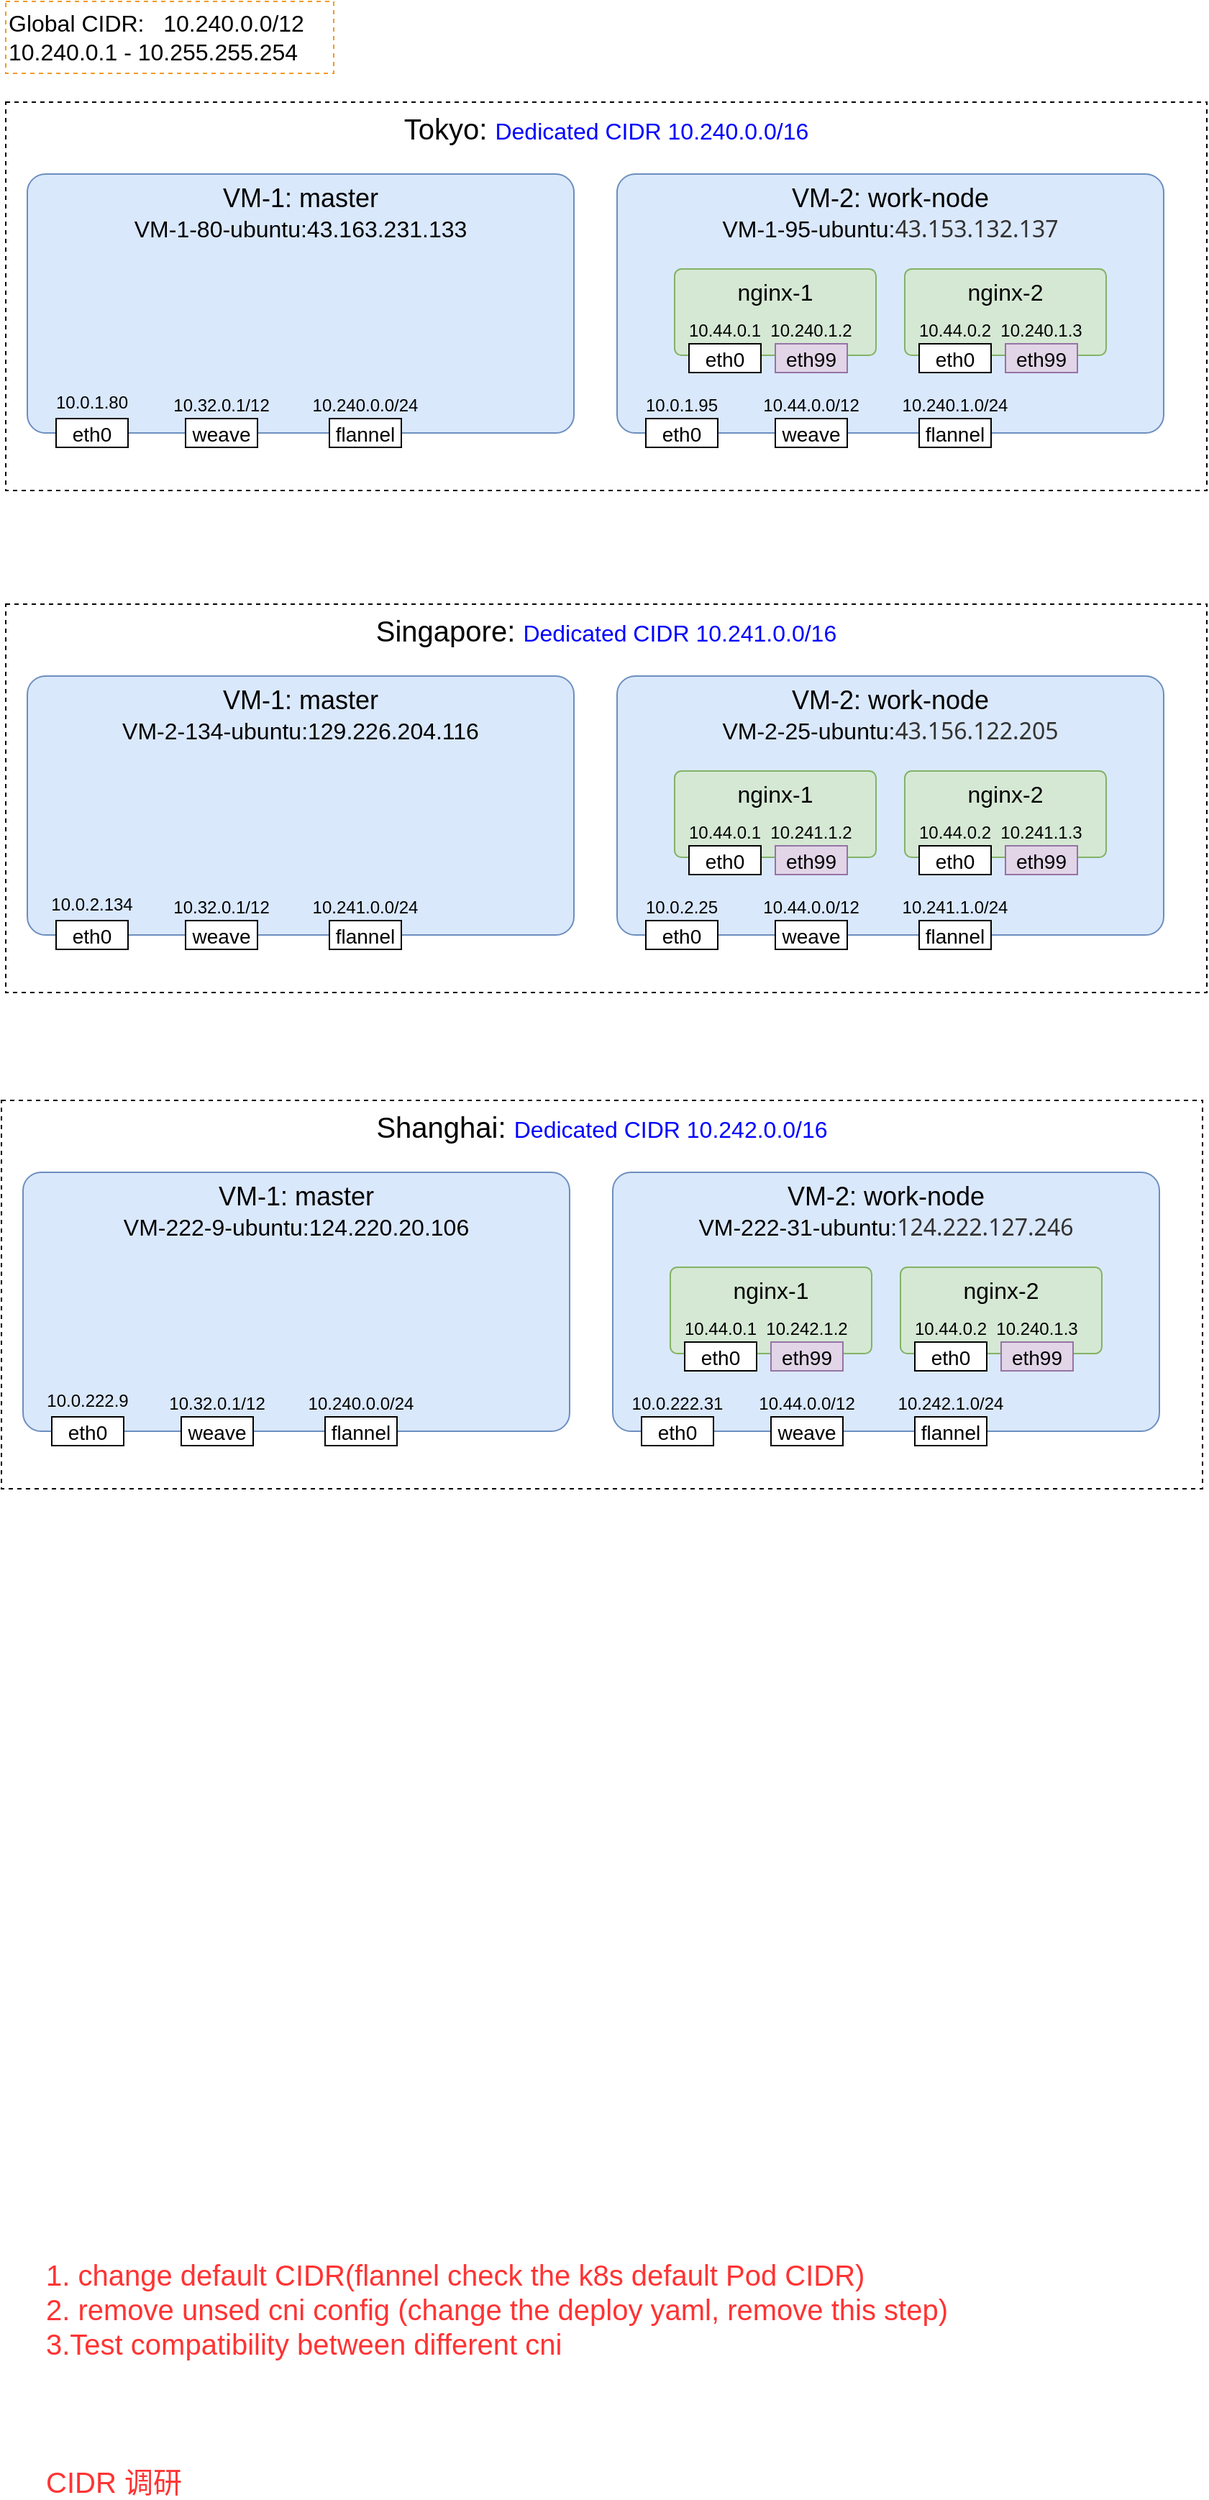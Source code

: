 <mxfile version="20.8.16" type="device" pages="2"><diagram id="55AkrQaYn0r8In7WIEGF" name="Page-1"><mxGraphModel dx="1194" dy="824" grid="0" gridSize="10" guides="1" tooltips="1" connect="1" arrows="1" fold="1" page="1" pageScale="1" pageWidth="850" pageHeight="1100" math="0" shadow="0"><root><mxCell id="0"/><mxCell id="1" parent="0"/><mxCell id="rGduDMtjuzp1P1tXOJTr-18" value="&lt;font style=&quot;font-size: 20px;&quot;&gt;Tokyo:&amp;nbsp;&lt;/font&gt;&lt;font color=&quot;#0000ff&quot; style=&quot;font-size: 16px;&quot;&gt;Dedicated CIDR 10.240.0.0/16&lt;/font&gt;" style="rounded=0;whiteSpace=wrap;html=1;fontSize=12;fillColor=none;verticalAlign=top;dashed=1;" parent="1" vertex="1"><mxGeometry x="55" y="240" width="835" height="270" as="geometry"/></mxCell><mxCell id="rGduDMtjuzp1P1tXOJTr-2" value="&lt;font style=&quot;&quot;&gt;&lt;span style=&quot;font-size: 18px;&quot;&gt;VM-1: master&lt;/span&gt;&lt;br&gt;&lt;font style=&quot;font-size: 16px;&quot;&gt;VM-1-80-ubuntu:43.163.231.133&lt;/font&gt;&lt;br&gt;&lt;/font&gt;" style="rounded=1;whiteSpace=wrap;html=1;arcSize=7;verticalAlign=top;fillColor=#dae8fc;strokeColor=#6c8ebf;" parent="1" vertex="1"><mxGeometry x="70" y="290" width="380" height="180" as="geometry"/></mxCell><mxCell id="rGduDMtjuzp1P1tXOJTr-3" value="&lt;font style=&quot;font-size: 14px;&quot;&gt;eth0&lt;/font&gt;" style="rounded=0;whiteSpace=wrap;html=1;fontSize=18;" parent="1" vertex="1"><mxGeometry x="90" y="460" width="50" height="20" as="geometry"/></mxCell><mxCell id="rGduDMtjuzp1P1tXOJTr-4" value="&lt;font style=&quot;font-size: 14px;&quot;&gt;weave&lt;/font&gt;" style="rounded=0;whiteSpace=wrap;html=1;fontSize=18;" parent="1" vertex="1"><mxGeometry x="180" y="460" width="50" height="20" as="geometry"/></mxCell><mxCell id="rGduDMtjuzp1P1tXOJTr-5" value="&lt;font style=&quot;font-size: 14px;&quot;&gt;flannel&lt;br&gt;&lt;/font&gt;" style="rounded=0;whiteSpace=wrap;html=1;fontSize=18;" parent="1" vertex="1"><mxGeometry x="280" y="460" width="50" height="20" as="geometry"/></mxCell><mxCell id="rGduDMtjuzp1P1tXOJTr-8" value="&lt;font style=&quot;font-size: 12px;&quot;&gt;10.240.0.0/24&lt;/font&gt;" style="text;html=1;strokeColor=none;fillColor=none;align=center;verticalAlign=middle;whiteSpace=wrap;rounded=0;fontSize=16;" parent="1" vertex="1"><mxGeometry x="280" y="438" width="50" height="22" as="geometry"/></mxCell><mxCell id="rGduDMtjuzp1P1tXOJTr-9" value="&lt;font style=&quot;font-size: 12px;&quot;&gt;10.32.0.1/12&lt;/font&gt;" style="text;html=1;strokeColor=none;fillColor=none;align=center;verticalAlign=middle;whiteSpace=wrap;rounded=0;fontSize=16;" parent="1" vertex="1"><mxGeometry x="180" y="438" width="50" height="22" as="geometry"/></mxCell><mxCell id="rGduDMtjuzp1P1tXOJTr-10" value="&lt;font style=&quot;font-size: 12px;&quot;&gt;10.0.1.80&lt;/font&gt;&lt;div style=&quot;font-size: medium; text-align: start;&quot; data-hash=&quot;3415e2628b62e3a758e6a2ed09d1d7d2&quot; data-version=&quot;3.0.0&quot;&gt;&lt;/div&gt;&lt;div style=&quot;font-size: medium; text-align: start;&quot;&gt;&lt;div class=&quot;document&quot;&gt;&lt;div class=&quot;section&quot;&gt;&lt;p style=&quot;margin: 3pt 0pt 3pt 16.8pt; font-family: 等线; font-size: 12pt; line-height: 20.8px; text-indent: -16.8pt;&quot; class=&quot;paragraph text-align-type-left pap-line-1.3 pap-line-rule-auto&quot;&gt;&lt;span lang=&quot;EN-US&quot;&gt;&lt;/span&gt;&lt;/p&gt;&lt;/div&gt;&lt;/div&gt;&lt;/div&gt;" style="text;html=1;strokeColor=none;fillColor=none;align=center;verticalAlign=middle;whiteSpace=wrap;rounded=0;fontSize=16;" parent="1" vertex="1"><mxGeometry x="90" y="438" width="50" height="22" as="geometry"/></mxCell><mxCell id="rGduDMtjuzp1P1tXOJTr-11" value="&lt;font style=&quot;font-size: 16px;&quot;&gt;&lt;span style=&quot;font-size: 18px;&quot;&gt;VM-2: work-node&lt;/span&gt;&lt;br&gt;&lt;font style=&quot;font-size: 16px;&quot;&gt;VM-1-95-ubunt&lt;/font&gt;&lt;font style=&quot;font-size: 16px;&quot;&gt;u:&lt;/font&gt;&lt;/font&gt;&lt;span style=&quot;color: rgb(51, 51, 51); font-family: system-ui, -apple-system, BlinkMacSystemFont, &amp;quot;Segoe UI&amp;quot;, Roboto, &amp;quot;Helvetica Neue&amp;quot;, Helvetica, sans-serif, &amp;quot;Apple Color Emoji&amp;quot;, &amp;quot;Segoe UI Emoji&amp;quot;, &amp;quot;Segoe UI Symbol&amp;quot;, &amp;quot;Noto Color emoji&amp;quot;, &amp;quot;Helvetica Neue&amp;quot;, Helvetica, &amp;quot;PingFang SC&amp;quot;, &amp;quot;Microsoft YaHei&amp;quot;, &amp;quot;Source Han Sans SC&amp;quot;, &amp;quot;Noto Sans CJK SC&amp;quot;, &amp;quot;WenQuanYi Micro Hei&amp;quot;, sans-serif; letter-spacing: 0pt; text-align: start; background-color: initial; font-size: 16px;&quot;&gt;&lt;font style=&quot;font-size: 16px;&quot;&gt;43.153.132.137&lt;/font&gt;&lt;/span&gt;" style="rounded=1;whiteSpace=wrap;html=1;arcSize=7;verticalAlign=top;fillColor=#dae8fc;strokeColor=#6c8ebf;" parent="1" vertex="1"><mxGeometry x="480" y="290" width="380" height="180" as="geometry"/></mxCell><mxCell id="rGduDMtjuzp1P1tXOJTr-12" value="&lt;font style=&quot;font-size: 14px;&quot;&gt;eth0&lt;/font&gt;" style="rounded=0;whiteSpace=wrap;html=1;fontSize=18;" parent="1" vertex="1"><mxGeometry x="500" y="460" width="50" height="20" as="geometry"/></mxCell><mxCell id="rGduDMtjuzp1P1tXOJTr-13" value="&lt;font style=&quot;font-size: 14px;&quot;&gt;weave&lt;/font&gt;" style="rounded=0;whiteSpace=wrap;html=1;fontSize=18;" parent="1" vertex="1"><mxGeometry x="590" y="460" width="50" height="20" as="geometry"/></mxCell><mxCell id="rGduDMtjuzp1P1tXOJTr-14" value="&lt;font style=&quot;font-size: 14px;&quot;&gt;flannel&lt;br&gt;&lt;/font&gt;" style="rounded=0;whiteSpace=wrap;html=1;fontSize=18;" parent="1" vertex="1"><mxGeometry x="690" y="460" width="50" height="20" as="geometry"/></mxCell><mxCell id="rGduDMtjuzp1P1tXOJTr-15" value="&lt;font style=&quot;font-size: 12px;&quot;&gt;10.240.1.0/24&lt;/font&gt;" style="text;html=1;strokeColor=none;fillColor=none;align=center;verticalAlign=middle;whiteSpace=wrap;rounded=0;fontSize=16;" parent="1" vertex="1"><mxGeometry x="690" y="438" width="50" height="22" as="geometry"/></mxCell><mxCell id="rGduDMtjuzp1P1tXOJTr-16" value="&lt;font style=&quot;font-size: 12px;&quot;&gt;10.44.0.0/12&lt;/font&gt;" style="text;html=1;strokeColor=none;fillColor=none;align=center;verticalAlign=middle;whiteSpace=wrap;rounded=0;fontSize=16;" parent="1" vertex="1"><mxGeometry x="590" y="438" width="50" height="22" as="geometry"/></mxCell><mxCell id="rGduDMtjuzp1P1tXOJTr-17" value="&lt;font style=&quot;font-size: 12px;&quot;&gt;10.0.1.95&lt;/font&gt;" style="text;html=1;strokeColor=none;fillColor=none;align=center;verticalAlign=middle;whiteSpace=wrap;rounded=0;fontSize=16;" parent="1" vertex="1"><mxGeometry x="500" y="438" width="50" height="22" as="geometry"/></mxCell><mxCell id="rGduDMtjuzp1P1tXOJTr-35" value="Global CIDR:&amp;nbsp; &amp;nbsp;10.240.0.0/12&amp;nbsp;&lt;br&gt;10.240.0.1 - 10.255.255.254" style="text;html=1;align=left;verticalAlign=middle;resizable=0;points=[];autosize=1;strokeColor=#f09b24;fillColor=none;fontSize=16;dashed=1;" parent="1" vertex="1"><mxGeometry x="55" y="170" width="228" height="50" as="geometry"/></mxCell><mxCell id="rGduDMtjuzp1P1tXOJTr-36" value="1. change default CIDR(flannel check the k8s default Pod CIDR)&lt;br&gt;2. remove unsed cni config (change the deploy yaml, remove this step)&lt;br&gt;3.Test compatibility between different cni&lt;br&gt;&lt;br&gt;&lt;br&gt;&lt;br&gt;CIDR 调研" style="text;html=1;strokeColor=none;fillColor=none;align=left;verticalAlign=middle;whiteSpace=wrap;rounded=0;fontSize=20;fontColor=#FF3333;" parent="1" vertex="1"><mxGeometry x="81" y="1789" width="655" height="66" as="geometry"/></mxCell><mxCell id="rGduDMtjuzp1P1tXOJTr-37" value="&lt;font color=&quot;#000000&quot; style=&quot;font-size: 16px;&quot;&gt;nginx-1&lt;/font&gt;" style="rounded=1;whiteSpace=wrap;html=1;fontSize=16;fillColor=#d5e8d4;arcSize=8;strokeColor=#82b366;verticalAlign=top;" parent="1" vertex="1"><mxGeometry x="520" y="356" width="140" height="60" as="geometry"/></mxCell><mxCell id="rGduDMtjuzp1P1tXOJTr-38" value="&lt;font style=&quot;font-size: 14px;&quot;&gt;eth0&lt;/font&gt;" style="rounded=0;whiteSpace=wrap;html=1;fontSize=18;" parent="1" vertex="1"><mxGeometry x="530" y="408" width="50" height="20" as="geometry"/></mxCell><mxCell id="rGduDMtjuzp1P1tXOJTr-39" value="&lt;font style=&quot;font-size: 12px;&quot;&gt;10.44.0.1&lt;/font&gt;" style="text;html=1;strokeColor=none;fillColor=none;align=center;verticalAlign=middle;whiteSpace=wrap;rounded=0;fontSize=16;" parent="1" vertex="1"><mxGeometry x="530" y="386" width="50" height="22" as="geometry"/></mxCell><mxCell id="rGduDMtjuzp1P1tXOJTr-40" value="&lt;font style=&quot;font-size: 14px;&quot;&gt;eth99&lt;/font&gt;" style="rounded=0;whiteSpace=wrap;html=1;fontSize=18;fillColor=#e1d5e7;strokeColor=#9673a6;" parent="1" vertex="1"><mxGeometry x="590" y="408" width="50" height="20" as="geometry"/></mxCell><mxCell id="rGduDMtjuzp1P1tXOJTr-41" value="&lt;font style=&quot;font-size: 12px;&quot;&gt;10.240.1.2&lt;/font&gt;" style="text;html=1;strokeColor=none;fillColor=none;align=center;verticalAlign=middle;whiteSpace=wrap;rounded=0;fontSize=16;" parent="1" vertex="1"><mxGeometry x="590" y="386" width="50" height="22" as="geometry"/></mxCell><mxCell id="rGduDMtjuzp1P1tXOJTr-42" value="&lt;font color=&quot;#000000&quot; style=&quot;font-size: 16px;&quot;&gt;nginx-2&lt;/font&gt;" style="rounded=1;whiteSpace=wrap;html=1;fontSize=16;fillColor=#d5e8d4;arcSize=8;strokeColor=#82b366;verticalAlign=top;" parent="1" vertex="1"><mxGeometry x="680" y="356" width="140" height="60" as="geometry"/></mxCell><mxCell id="rGduDMtjuzp1P1tXOJTr-43" value="&lt;font style=&quot;font-size: 14px;&quot;&gt;eth0&lt;/font&gt;" style="rounded=0;whiteSpace=wrap;html=1;fontSize=18;" parent="1" vertex="1"><mxGeometry x="690" y="408" width="50" height="20" as="geometry"/></mxCell><mxCell id="rGduDMtjuzp1P1tXOJTr-44" value="&lt;font style=&quot;font-size: 12px;&quot;&gt;10.44.0.2&lt;/font&gt;" style="text;html=1;strokeColor=none;fillColor=none;align=center;verticalAlign=middle;whiteSpace=wrap;rounded=0;fontSize=16;" parent="1" vertex="1"><mxGeometry x="690" y="386" width="50" height="22" as="geometry"/></mxCell><mxCell id="rGduDMtjuzp1P1tXOJTr-45" value="&lt;font style=&quot;font-size: 14px;&quot;&gt;eth99&lt;/font&gt;" style="rounded=0;whiteSpace=wrap;html=1;fontSize=18;fillColor=#e1d5e7;strokeColor=#9673a6;" parent="1" vertex="1"><mxGeometry x="750" y="408" width="50" height="20" as="geometry"/></mxCell><mxCell id="rGduDMtjuzp1P1tXOJTr-46" value="&lt;font style=&quot;font-size: 12px;&quot;&gt;10.240.1.3&lt;/font&gt;" style="text;html=1;strokeColor=none;fillColor=none;align=center;verticalAlign=middle;whiteSpace=wrap;rounded=0;fontSize=16;" parent="1" vertex="1"><mxGeometry x="750" y="386" width="50" height="22" as="geometry"/></mxCell><mxCell id="uxmw6FX9B2AQKg8pwvfj-26" value="&lt;font style=&quot;font-size: 20px;&quot;&gt;Singapore:&amp;nbsp;&lt;/font&gt;&lt;font color=&quot;#0000ff&quot; style=&quot;font-size: 16px;&quot;&gt;Dedicated CIDR 10.241.0.0/16&lt;/font&gt;" style="rounded=0;whiteSpace=wrap;html=1;fontSize=12;fillColor=none;verticalAlign=top;dashed=1;" vertex="1" parent="1"><mxGeometry x="55" y="589" width="835" height="270" as="geometry"/></mxCell><mxCell id="uxmw6FX9B2AQKg8pwvfj-27" value="&lt;font style=&quot;&quot;&gt;&lt;span style=&quot;font-size: 18px;&quot;&gt;VM-1: master&lt;/span&gt;&lt;br&gt;&lt;font style=&quot;font-size: 16px;&quot;&gt;VM-2-134-ubuntu:129.226.204.116&lt;/font&gt;&lt;br&gt;&lt;/font&gt;" style="rounded=1;whiteSpace=wrap;html=1;arcSize=7;verticalAlign=top;fillColor=#dae8fc;strokeColor=#6c8ebf;" vertex="1" parent="1"><mxGeometry x="70" y="639" width="380" height="180" as="geometry"/></mxCell><mxCell id="uxmw6FX9B2AQKg8pwvfj-28" value="&lt;font style=&quot;font-size: 14px;&quot;&gt;eth0&lt;/font&gt;" style="rounded=0;whiteSpace=wrap;html=1;fontSize=18;" vertex="1" parent="1"><mxGeometry x="90" y="809" width="50" height="20" as="geometry"/></mxCell><mxCell id="uxmw6FX9B2AQKg8pwvfj-29" value="&lt;font style=&quot;font-size: 14px;&quot;&gt;weave&lt;/font&gt;" style="rounded=0;whiteSpace=wrap;html=1;fontSize=18;" vertex="1" parent="1"><mxGeometry x="180" y="809" width="50" height="20" as="geometry"/></mxCell><mxCell id="uxmw6FX9B2AQKg8pwvfj-30" value="&lt;font style=&quot;font-size: 14px;&quot;&gt;flannel&lt;br&gt;&lt;/font&gt;" style="rounded=0;whiteSpace=wrap;html=1;fontSize=18;" vertex="1" parent="1"><mxGeometry x="280" y="809" width="50" height="20" as="geometry"/></mxCell><mxCell id="uxmw6FX9B2AQKg8pwvfj-31" value="&lt;font style=&quot;font-size: 12px;&quot;&gt;10.241.0.0/24&lt;/font&gt;" style="text;html=1;strokeColor=none;fillColor=none;align=center;verticalAlign=middle;whiteSpace=wrap;rounded=0;fontSize=16;" vertex="1" parent="1"><mxGeometry x="280" y="787" width="50" height="22" as="geometry"/></mxCell><mxCell id="uxmw6FX9B2AQKg8pwvfj-32" value="&lt;font style=&quot;font-size: 12px;&quot;&gt;10.32.0.1/12&lt;/font&gt;" style="text;html=1;strokeColor=none;fillColor=none;align=center;verticalAlign=middle;whiteSpace=wrap;rounded=0;fontSize=16;" vertex="1" parent="1"><mxGeometry x="180" y="787" width="50" height="22" as="geometry"/></mxCell><mxCell id="uxmw6FX9B2AQKg8pwvfj-33" value="&lt;font style=&quot;font-size: 12px;&quot;&gt;10.0.2.134&lt;/font&gt;&lt;div style=&quot;font-size: medium; text-align: start;&quot; data-hash=&quot;3415e2628b62e3a758e6a2ed09d1d7d2&quot; data-version=&quot;3.0.0&quot;&gt;&lt;/div&gt;&lt;div style=&quot;font-size: medium; text-align: start;&quot;&gt;&lt;div class=&quot;document&quot;&gt;&lt;div class=&quot;section&quot;&gt;&lt;p style=&quot;margin: 3pt 0pt 3pt 16.8pt; font-family: 等线; font-size: 12pt; line-height: 20.8px; text-indent: -16.8pt;&quot; class=&quot;paragraph text-align-type-left pap-line-1.3 pap-line-rule-auto&quot;&gt;&lt;span lang=&quot;EN-US&quot;&gt;&lt;/span&gt;&lt;/p&gt;&lt;/div&gt;&lt;/div&gt;&lt;/div&gt;" style="text;html=1;strokeColor=none;fillColor=none;align=center;verticalAlign=middle;whiteSpace=wrap;rounded=0;fontSize=16;" vertex="1" parent="1"><mxGeometry x="90" y="787" width="50" height="22" as="geometry"/></mxCell><mxCell id="uxmw6FX9B2AQKg8pwvfj-34" value="&lt;font style=&quot;font-size: 16px;&quot;&gt;&lt;span style=&quot;font-size: 18px;&quot;&gt;VM-2: work-node&lt;/span&gt;&lt;br&gt;&lt;div style=&quot;text-align: start;&quot;&gt;&lt;font style=&quot;background-color: initial;&quot;&gt;VM-2-25-ubunt&lt;/font&gt;&lt;font style=&quot;background-color: initial;&quot;&gt;u:&lt;font face=&quot;system-ui, -apple-system, system-ui, Segoe UI, Roboto, Helvetica Neue, Helvetica, sans-serif, Apple Color Emoji, Segoe UI Emoji, Segoe UI Symbol, Noto Color emoji, Helvetica Neue, Helvetica, PingFang SC, Microsoft YaHei, Source Han Sans SC, Noto Sans CJK SC, WenQuanYi Micro Hei, sans-serif&quot; color=&quot;#333333&quot;&gt;43.156.122.205&lt;/font&gt;&lt;/font&gt;&lt;/div&gt;&lt;/font&gt;" style="rounded=1;whiteSpace=wrap;html=1;arcSize=7;verticalAlign=top;fillColor=#dae8fc;strokeColor=#6c8ebf;" vertex="1" parent="1"><mxGeometry x="480" y="639" width="380" height="180" as="geometry"/></mxCell><mxCell id="uxmw6FX9B2AQKg8pwvfj-35" value="&lt;font style=&quot;font-size: 14px;&quot;&gt;eth0&lt;/font&gt;" style="rounded=0;whiteSpace=wrap;html=1;fontSize=18;" vertex="1" parent="1"><mxGeometry x="500" y="809" width="50" height="20" as="geometry"/></mxCell><mxCell id="uxmw6FX9B2AQKg8pwvfj-36" value="&lt;font style=&quot;font-size: 14px;&quot;&gt;weave&lt;/font&gt;" style="rounded=0;whiteSpace=wrap;html=1;fontSize=18;" vertex="1" parent="1"><mxGeometry x="590" y="809" width="50" height="20" as="geometry"/></mxCell><mxCell id="uxmw6FX9B2AQKg8pwvfj-37" value="&lt;font style=&quot;font-size: 14px;&quot;&gt;flannel&lt;br&gt;&lt;/font&gt;" style="rounded=0;whiteSpace=wrap;html=1;fontSize=18;" vertex="1" parent="1"><mxGeometry x="690" y="809" width="50" height="20" as="geometry"/></mxCell><mxCell id="uxmw6FX9B2AQKg8pwvfj-38" value="&lt;font style=&quot;font-size: 12px;&quot;&gt;10.241.1.0/24&lt;/font&gt;" style="text;html=1;strokeColor=none;fillColor=none;align=center;verticalAlign=middle;whiteSpace=wrap;rounded=0;fontSize=16;" vertex="1" parent="1"><mxGeometry x="690" y="787" width="50" height="22" as="geometry"/></mxCell><mxCell id="uxmw6FX9B2AQKg8pwvfj-39" value="&lt;font style=&quot;font-size: 12px;&quot;&gt;10.44.0.0/12&lt;/font&gt;" style="text;html=1;strokeColor=none;fillColor=none;align=center;verticalAlign=middle;whiteSpace=wrap;rounded=0;fontSize=16;" vertex="1" parent="1"><mxGeometry x="590" y="787" width="50" height="22" as="geometry"/></mxCell><mxCell id="uxmw6FX9B2AQKg8pwvfj-40" value="&lt;font style=&quot;font-size: 12px;&quot;&gt;10.0.2.25&lt;/font&gt;" style="text;html=1;strokeColor=none;fillColor=none;align=center;verticalAlign=middle;whiteSpace=wrap;rounded=0;fontSize=16;" vertex="1" parent="1"><mxGeometry x="500" y="787" width="50" height="22" as="geometry"/></mxCell><mxCell id="uxmw6FX9B2AQKg8pwvfj-41" value="&lt;font color=&quot;#000000&quot; style=&quot;font-size: 16px;&quot;&gt;nginx-1&lt;/font&gt;" style="rounded=1;whiteSpace=wrap;html=1;fontSize=16;fillColor=#d5e8d4;arcSize=8;strokeColor=#82b366;verticalAlign=top;" vertex="1" parent="1"><mxGeometry x="520" y="705" width="140" height="60" as="geometry"/></mxCell><mxCell id="uxmw6FX9B2AQKg8pwvfj-42" value="&lt;font style=&quot;font-size: 14px;&quot;&gt;eth0&lt;/font&gt;" style="rounded=0;whiteSpace=wrap;html=1;fontSize=18;" vertex="1" parent="1"><mxGeometry x="530" y="757" width="50" height="20" as="geometry"/></mxCell><mxCell id="uxmw6FX9B2AQKg8pwvfj-43" value="&lt;font style=&quot;font-size: 12px;&quot;&gt;10.44.0.1&lt;/font&gt;" style="text;html=1;strokeColor=none;fillColor=none;align=center;verticalAlign=middle;whiteSpace=wrap;rounded=0;fontSize=16;" vertex="1" parent="1"><mxGeometry x="530" y="735" width="50" height="22" as="geometry"/></mxCell><mxCell id="uxmw6FX9B2AQKg8pwvfj-44" value="&lt;font style=&quot;font-size: 14px;&quot;&gt;eth99&lt;/font&gt;" style="rounded=0;whiteSpace=wrap;html=1;fontSize=18;fillColor=#e1d5e7;strokeColor=#9673a6;" vertex="1" parent="1"><mxGeometry x="590" y="757" width="50" height="20" as="geometry"/></mxCell><mxCell id="uxmw6FX9B2AQKg8pwvfj-45" value="&lt;font style=&quot;font-size: 12px;&quot;&gt;10.241.1.2&lt;/font&gt;" style="text;html=1;strokeColor=none;fillColor=none;align=center;verticalAlign=middle;whiteSpace=wrap;rounded=0;fontSize=16;" vertex="1" parent="1"><mxGeometry x="590" y="735" width="50" height="22" as="geometry"/></mxCell><mxCell id="uxmw6FX9B2AQKg8pwvfj-46" value="&lt;font color=&quot;#000000&quot; style=&quot;font-size: 16px;&quot;&gt;nginx-2&lt;/font&gt;" style="rounded=1;whiteSpace=wrap;html=1;fontSize=16;fillColor=#d5e8d4;arcSize=8;strokeColor=#82b366;verticalAlign=top;" vertex="1" parent="1"><mxGeometry x="680" y="705" width="140" height="60" as="geometry"/></mxCell><mxCell id="uxmw6FX9B2AQKg8pwvfj-47" value="&lt;font style=&quot;font-size: 14px;&quot;&gt;eth0&lt;/font&gt;" style="rounded=0;whiteSpace=wrap;html=1;fontSize=18;" vertex="1" parent="1"><mxGeometry x="690" y="757" width="50" height="20" as="geometry"/></mxCell><mxCell id="uxmw6FX9B2AQKg8pwvfj-48" value="&lt;font style=&quot;font-size: 12px;&quot;&gt;10.44.0.2&lt;/font&gt;" style="text;html=1;strokeColor=none;fillColor=none;align=center;verticalAlign=middle;whiteSpace=wrap;rounded=0;fontSize=16;" vertex="1" parent="1"><mxGeometry x="690" y="735" width="50" height="22" as="geometry"/></mxCell><mxCell id="uxmw6FX9B2AQKg8pwvfj-49" value="&lt;font style=&quot;font-size: 14px;&quot;&gt;eth99&lt;/font&gt;" style="rounded=0;whiteSpace=wrap;html=1;fontSize=18;fillColor=#e1d5e7;strokeColor=#9673a6;" vertex="1" parent="1"><mxGeometry x="750" y="757" width="50" height="20" as="geometry"/></mxCell><mxCell id="uxmw6FX9B2AQKg8pwvfj-50" value="&lt;font style=&quot;font-size: 12px;&quot;&gt;10.241.1.3&lt;/font&gt;" style="text;html=1;strokeColor=none;fillColor=none;align=center;verticalAlign=middle;whiteSpace=wrap;rounded=0;fontSize=16;" vertex="1" parent="1"><mxGeometry x="750" y="735" width="50" height="22" as="geometry"/></mxCell><mxCell id="uxmw6FX9B2AQKg8pwvfj-51" value="&lt;font style=&quot;font-size: 20px;&quot;&gt;Shanghai:&amp;nbsp;&lt;/font&gt;&lt;font color=&quot;#0000ff&quot; style=&quot;font-size: 16px;&quot;&gt;Dedicated CIDR 10.242.0.0/16&lt;/font&gt;" style="rounded=0;whiteSpace=wrap;html=1;fontSize=12;fillColor=none;verticalAlign=top;dashed=1;" vertex="1" parent="1"><mxGeometry x="52" y="934" width="835" height="270" as="geometry"/></mxCell><mxCell id="uxmw6FX9B2AQKg8pwvfj-52" value="&lt;font style=&quot;&quot;&gt;&lt;span style=&quot;font-size: 18px;&quot;&gt;VM-1: master&lt;/span&gt;&lt;br&gt;&lt;font style=&quot;font-size: 16px;&quot;&gt;VM-222-9-ubuntu:124.220.20.106&lt;/font&gt;&lt;br&gt;&lt;/font&gt;" style="rounded=1;whiteSpace=wrap;html=1;arcSize=7;verticalAlign=top;fillColor=#dae8fc;strokeColor=#6c8ebf;" vertex="1" parent="1"><mxGeometry x="67" y="984" width="380" height="180" as="geometry"/></mxCell><mxCell id="uxmw6FX9B2AQKg8pwvfj-53" value="&lt;font style=&quot;font-size: 14px;&quot;&gt;eth0&lt;/font&gt;" style="rounded=0;whiteSpace=wrap;html=1;fontSize=18;" vertex="1" parent="1"><mxGeometry x="87" y="1154" width="50" height="20" as="geometry"/></mxCell><mxCell id="uxmw6FX9B2AQKg8pwvfj-54" value="&lt;font style=&quot;font-size: 14px;&quot;&gt;weave&lt;/font&gt;" style="rounded=0;whiteSpace=wrap;html=1;fontSize=18;" vertex="1" parent="1"><mxGeometry x="177" y="1154" width="50" height="20" as="geometry"/></mxCell><mxCell id="uxmw6FX9B2AQKg8pwvfj-55" value="&lt;font style=&quot;font-size: 14px;&quot;&gt;flannel&lt;br&gt;&lt;/font&gt;" style="rounded=0;whiteSpace=wrap;html=1;fontSize=18;" vertex="1" parent="1"><mxGeometry x="277" y="1154" width="50" height="20" as="geometry"/></mxCell><mxCell id="uxmw6FX9B2AQKg8pwvfj-56" value="&lt;font style=&quot;font-size: 12px;&quot;&gt;10.240.0.0/24&lt;/font&gt;" style="text;html=1;strokeColor=none;fillColor=none;align=center;verticalAlign=middle;whiteSpace=wrap;rounded=0;fontSize=16;" vertex="1" parent="1"><mxGeometry x="277" y="1132" width="50" height="22" as="geometry"/></mxCell><mxCell id="uxmw6FX9B2AQKg8pwvfj-57" value="&lt;font style=&quot;font-size: 12px;&quot;&gt;10.32.0.1/12&lt;/font&gt;" style="text;html=1;strokeColor=none;fillColor=none;align=center;verticalAlign=middle;whiteSpace=wrap;rounded=0;fontSize=16;" vertex="1" parent="1"><mxGeometry x="177" y="1132" width="50" height="22" as="geometry"/></mxCell><mxCell id="uxmw6FX9B2AQKg8pwvfj-58" value="&lt;font style=&quot;font-size: 12px;&quot;&gt;10.0.222.9&lt;/font&gt;&lt;div style=&quot;font-size: medium; text-align: start;&quot; data-hash=&quot;3415e2628b62e3a758e6a2ed09d1d7d2&quot; data-version=&quot;3.0.0&quot;&gt;&lt;/div&gt;&lt;div style=&quot;font-size: medium; text-align: start;&quot;&gt;&lt;div class=&quot;document&quot;&gt;&lt;div class=&quot;section&quot;&gt;&lt;p style=&quot;margin: 3pt 0pt 3pt 16.8pt; font-family: 等线; font-size: 12pt; line-height: 20.8px; text-indent: -16.8pt;&quot; class=&quot;paragraph text-align-type-left pap-line-1.3 pap-line-rule-auto&quot;&gt;&lt;span lang=&quot;EN-US&quot;&gt;&lt;/span&gt;&lt;/p&gt;&lt;/div&gt;&lt;/div&gt;&lt;/div&gt;" style="text;html=1;strokeColor=none;fillColor=none;align=center;verticalAlign=middle;whiteSpace=wrap;rounded=0;fontSize=16;" vertex="1" parent="1"><mxGeometry x="87" y="1132" width="50" height="22" as="geometry"/></mxCell><mxCell id="uxmw6FX9B2AQKg8pwvfj-59" value="&lt;font style=&quot;font-size: 16px;&quot;&gt;&lt;span style=&quot;font-size: 18px;&quot;&gt;VM-2: work-node&lt;/span&gt;&lt;br&gt;&lt;div style=&quot;text-align: start;&quot;&gt;&lt;font style=&quot;background-color: initial;&quot;&gt;VM-222-31-ubunt&lt;/font&gt;&lt;font style=&quot;background-color: initial;&quot;&gt;u:&lt;font face=&quot;system-ui, -apple-system, system-ui, Segoe UI, Roboto, Helvetica Neue, Helvetica, sans-serif, Apple Color Emoji, Segoe UI Emoji, Segoe UI Symbol, Noto Color emoji, Helvetica Neue, Helvetica, PingFang SC, Microsoft YaHei, Source Han Sans SC, Noto Sans CJK SC, WenQuanYi Micro Hei, sans-serif&quot; color=&quot;#333333&quot;&gt;124.222.127.246&lt;/font&gt;&lt;/font&gt;&lt;/div&gt;&lt;/font&gt;" style="rounded=1;whiteSpace=wrap;html=1;arcSize=7;verticalAlign=top;fillColor=#dae8fc;strokeColor=#6c8ebf;" vertex="1" parent="1"><mxGeometry x="477" y="984" width="380" height="180" as="geometry"/></mxCell><mxCell id="uxmw6FX9B2AQKg8pwvfj-60" value="&lt;font style=&quot;font-size: 14px;&quot;&gt;eth0&lt;/font&gt;" style="rounded=0;whiteSpace=wrap;html=1;fontSize=18;" vertex="1" parent="1"><mxGeometry x="497" y="1154" width="50" height="20" as="geometry"/></mxCell><mxCell id="uxmw6FX9B2AQKg8pwvfj-61" value="&lt;font style=&quot;font-size: 14px;&quot;&gt;weave&lt;/font&gt;" style="rounded=0;whiteSpace=wrap;html=1;fontSize=18;" vertex="1" parent="1"><mxGeometry x="587" y="1154" width="50" height="20" as="geometry"/></mxCell><mxCell id="uxmw6FX9B2AQKg8pwvfj-62" value="&lt;font style=&quot;font-size: 14px;&quot;&gt;flannel&lt;br&gt;&lt;/font&gt;" style="rounded=0;whiteSpace=wrap;html=1;fontSize=18;" vertex="1" parent="1"><mxGeometry x="687" y="1154" width="50" height="20" as="geometry"/></mxCell><mxCell id="uxmw6FX9B2AQKg8pwvfj-63" value="&lt;font style=&quot;font-size: 12px;&quot;&gt;10.242.1.0/24&lt;/font&gt;" style="text;html=1;strokeColor=none;fillColor=none;align=center;verticalAlign=middle;whiteSpace=wrap;rounded=0;fontSize=16;" vertex="1" parent="1"><mxGeometry x="687" y="1132" width="50" height="22" as="geometry"/></mxCell><mxCell id="uxmw6FX9B2AQKg8pwvfj-64" value="&lt;font style=&quot;font-size: 12px;&quot;&gt;10.44.0.0/12&lt;/font&gt;" style="text;html=1;strokeColor=none;fillColor=none;align=center;verticalAlign=middle;whiteSpace=wrap;rounded=0;fontSize=16;" vertex="1" parent="1"><mxGeometry x="587" y="1132" width="50" height="22" as="geometry"/></mxCell><mxCell id="uxmw6FX9B2AQKg8pwvfj-65" value="&lt;font style=&quot;font-size: 12px;&quot;&gt;10.0.222.31&lt;/font&gt;" style="text;html=1;strokeColor=none;fillColor=none;align=center;verticalAlign=middle;whiteSpace=wrap;rounded=0;fontSize=16;" vertex="1" parent="1"><mxGeometry x="497" y="1132" width="50" height="22" as="geometry"/></mxCell><mxCell id="uxmw6FX9B2AQKg8pwvfj-66" value="&lt;font color=&quot;#000000&quot; style=&quot;font-size: 16px;&quot;&gt;nginx-1&lt;/font&gt;" style="rounded=1;whiteSpace=wrap;html=1;fontSize=16;fillColor=#d5e8d4;arcSize=8;strokeColor=#82b366;verticalAlign=top;" vertex="1" parent="1"><mxGeometry x="517" y="1050" width="140" height="60" as="geometry"/></mxCell><mxCell id="uxmw6FX9B2AQKg8pwvfj-67" value="&lt;font style=&quot;font-size: 14px;&quot;&gt;eth0&lt;/font&gt;" style="rounded=0;whiteSpace=wrap;html=1;fontSize=18;" vertex="1" parent="1"><mxGeometry x="527" y="1102" width="50" height="20" as="geometry"/></mxCell><mxCell id="uxmw6FX9B2AQKg8pwvfj-68" value="&lt;font style=&quot;font-size: 12px;&quot;&gt;10.44.0.1&lt;/font&gt;" style="text;html=1;strokeColor=none;fillColor=none;align=center;verticalAlign=middle;whiteSpace=wrap;rounded=0;fontSize=16;" vertex="1" parent="1"><mxGeometry x="527" y="1080" width="50" height="22" as="geometry"/></mxCell><mxCell id="uxmw6FX9B2AQKg8pwvfj-69" value="&lt;font style=&quot;font-size: 14px;&quot;&gt;eth99&lt;/font&gt;" style="rounded=0;whiteSpace=wrap;html=1;fontSize=18;fillColor=#e1d5e7;strokeColor=#9673a6;" vertex="1" parent="1"><mxGeometry x="587" y="1102" width="50" height="20" as="geometry"/></mxCell><mxCell id="uxmw6FX9B2AQKg8pwvfj-70" value="&lt;font style=&quot;font-size: 12px;&quot;&gt;10.242.1.2&lt;/font&gt;" style="text;html=1;strokeColor=none;fillColor=none;align=center;verticalAlign=middle;whiteSpace=wrap;rounded=0;fontSize=16;" vertex="1" parent="1"><mxGeometry x="587" y="1080" width="50" height="22" as="geometry"/></mxCell><mxCell id="uxmw6FX9B2AQKg8pwvfj-71" value="&lt;font color=&quot;#000000&quot; style=&quot;font-size: 16px;&quot;&gt;nginx-2&lt;/font&gt;" style="rounded=1;whiteSpace=wrap;html=1;fontSize=16;fillColor=#d5e8d4;arcSize=8;strokeColor=#82b366;verticalAlign=top;" vertex="1" parent="1"><mxGeometry x="677" y="1050" width="140" height="60" as="geometry"/></mxCell><mxCell id="uxmw6FX9B2AQKg8pwvfj-72" value="&lt;font style=&quot;font-size: 14px;&quot;&gt;eth0&lt;/font&gt;" style="rounded=0;whiteSpace=wrap;html=1;fontSize=18;" vertex="1" parent="1"><mxGeometry x="687" y="1102" width="50" height="20" as="geometry"/></mxCell><mxCell id="uxmw6FX9B2AQKg8pwvfj-73" value="&lt;font style=&quot;font-size: 12px;&quot;&gt;10.44.0.2&lt;/font&gt;" style="text;html=1;strokeColor=none;fillColor=none;align=center;verticalAlign=middle;whiteSpace=wrap;rounded=0;fontSize=16;" vertex="1" parent="1"><mxGeometry x="687" y="1080" width="50" height="22" as="geometry"/></mxCell><mxCell id="uxmw6FX9B2AQKg8pwvfj-74" value="&lt;font style=&quot;font-size: 14px;&quot;&gt;eth99&lt;/font&gt;" style="rounded=0;whiteSpace=wrap;html=1;fontSize=18;fillColor=#e1d5e7;strokeColor=#9673a6;" vertex="1" parent="1"><mxGeometry x="747" y="1102" width="50" height="20" as="geometry"/></mxCell><mxCell id="uxmw6FX9B2AQKg8pwvfj-75" value="&lt;font style=&quot;font-size: 12px;&quot;&gt;10.240.1.3&lt;/font&gt;" style="text;html=1;strokeColor=none;fillColor=none;align=center;verticalAlign=middle;whiteSpace=wrap;rounded=0;fontSize=16;" vertex="1" parent="1"><mxGeometry x="747" y="1080" width="50" height="22" as="geometry"/></mxCell></root></mxGraphModel></diagram><diagram name=" Page-2" id="cU2jZu0Z_EX44uE1CL7g"><mxGraphModel dx="1194" dy="824" grid="0" gridSize="10" guides="1" tooltips="1" connect="1" arrows="1" fold="1" page="1" pageScale="1" pageWidth="850" pageHeight="1100" math="0" shadow="0"><root><mxCell id="szvL7kUlA9JXmOQkMUkf-0"/><mxCell id="szvL7kUlA9JXmOQkMUkf-1" parent="szvL7kUlA9JXmOQkMUkf-0"/><mxCell id="szvL7kUlA9JXmOQkMUkf-2" value="&lt;font style=&quot;font-size: 20px;&quot;&gt;Singapore:&amp;nbsp;&lt;/font&gt;&lt;font color=&quot;#0000ff&quot; style=&quot;font-size: 16px;&quot;&gt;Dedicated CIDR 10.240.0.0/16&lt;/font&gt;" style="rounded=0;whiteSpace=wrap;html=1;fontSize=12;fillColor=none;verticalAlign=top;dashed=1;" parent="szvL7kUlA9JXmOQkMUkf-1" vertex="1"><mxGeometry x="55" y="240" width="1014" height="264" as="geometry"/></mxCell><mxCell id="szvL7kUlA9JXmOQkMUkf-3" value="&lt;font style=&quot;&quot;&gt;&lt;font style=&quot;&quot;&gt;&lt;span style=&quot;font-size: 20px;&quot;&gt;Tokyo: &lt;/span&gt;&lt;font color=&quot;#0000ff&quot; style=&quot;font-size: 16px;&quot;&gt;Dedicated CIDR 10.241.0.0/16&lt;/font&gt;&lt;br&gt;&lt;/font&gt;&lt;/font&gt;" style="rounded=0;whiteSpace=wrap;html=1;fontSize=12;fillColor=none;verticalAlign=top;dashed=1;" parent="szvL7kUlA9JXmOQkMUkf-1" vertex="1"><mxGeometry x="55" y="540" width="1014" height="270" as="geometry"/></mxCell><mxCell id="szvL7kUlA9JXmOQkMUkf-4" value="&lt;font style=&quot;&quot;&gt;&lt;span style=&quot;font-size: 18px;&quot;&gt;VM-1: master&lt;/span&gt;&lt;br&gt;&lt;font style=&quot;font-size: 16px;&quot;&gt;VM-3-9-ubuntu:43.156.167.176&lt;/font&gt;&lt;br&gt;&lt;/font&gt;" style="rounded=1;whiteSpace=wrap;html=1;arcSize=7;verticalAlign=top;fillColor=#dae8fc;strokeColor=#6c8ebf;" parent="szvL7kUlA9JXmOQkMUkf-1" vertex="1"><mxGeometry x="70" y="290" width="380" height="180" as="geometry"/></mxCell><mxCell id="szvL7kUlA9JXmOQkMUkf-5" value="&lt;font style=&quot;font-size: 14px;&quot;&gt;eth0&lt;/font&gt;" style="rounded=0;whiteSpace=wrap;html=1;fontSize=18;" parent="szvL7kUlA9JXmOQkMUkf-1" vertex="1"><mxGeometry x="90" y="460" width="50" height="20" as="geometry"/></mxCell><mxCell id="szvL7kUlA9JXmOQkMUkf-6" value="&lt;font style=&quot;font-size: 14px;&quot;&gt;weave&lt;/font&gt;" style="rounded=0;whiteSpace=wrap;html=1;fontSize=18;" parent="szvL7kUlA9JXmOQkMUkf-1" vertex="1"><mxGeometry x="180" y="460" width="50" height="20" as="geometry"/></mxCell><mxCell id="prq51OEXl-rplkGC3pyc-28" style="edgeStyle=orthogonalEdgeStyle;rounded=0;orthogonalLoop=1;jettySize=auto;html=1;exitX=0.5;exitY=1;exitDx=0;exitDy=0;entryX=0.5;entryY=1;entryDx=0;entryDy=0;strokeColor=#FF3333;strokeWidth=2;fontSize=13;fontColor=#0000FF;" parent="szvL7kUlA9JXmOQkMUkf-1" source="szvL7kUlA9JXmOQkMUkf-7" target="szvL7kUlA9JXmOQkMUkf-14" edge="1"><mxGeometry relative="1" as="geometry"/></mxCell><mxCell id="szvL7kUlA9JXmOQkMUkf-7" value="&lt;font style=&quot;font-size: 14px;&quot;&gt;flannel&lt;br&gt;&lt;/font&gt;" style="rounded=0;whiteSpace=wrap;html=1;fontSize=18;" parent="szvL7kUlA9JXmOQkMUkf-1" vertex="1"><mxGeometry x="280" y="460" width="50" height="20" as="geometry"/></mxCell><mxCell id="szvL7kUlA9JXmOQkMUkf-8" value="&lt;font style=&quot;font-size: 12px;&quot;&gt;10.240.0.0/24&lt;/font&gt;" style="text;html=1;strokeColor=none;fillColor=none;align=center;verticalAlign=middle;whiteSpace=wrap;rounded=0;fontSize=16;" parent="szvL7kUlA9JXmOQkMUkf-1" vertex="1"><mxGeometry x="280" y="438" width="50" height="22" as="geometry"/></mxCell><mxCell id="szvL7kUlA9JXmOQkMUkf-9" value="&lt;font style=&quot;font-size: 12px;&quot;&gt;10.32.0.1/12&lt;/font&gt;" style="text;html=1;strokeColor=none;fillColor=none;align=center;verticalAlign=middle;whiteSpace=wrap;rounded=0;fontSize=16;" parent="szvL7kUlA9JXmOQkMUkf-1" vertex="1"><mxGeometry x="180" y="438" width="50" height="22" as="geometry"/></mxCell><mxCell id="szvL7kUlA9JXmOQkMUkf-10" value="&lt;font style=&quot;font-size: 12px;&quot;&gt;10.0.3.9&lt;/font&gt;" style="text;html=1;strokeColor=none;fillColor=none;align=center;verticalAlign=middle;whiteSpace=wrap;rounded=0;fontSize=16;" parent="szvL7kUlA9JXmOQkMUkf-1" vertex="1"><mxGeometry x="90" y="438" width="50" height="22" as="geometry"/></mxCell><mxCell id="szvL7kUlA9JXmOQkMUkf-11" value="&lt;font style=&quot;font-size: 16px;&quot;&gt;&lt;span style=&quot;font-size: 18px;&quot;&gt;VM-2: work-node&lt;/span&gt;&lt;br&gt;&lt;font style=&quot;font-size: 16px;&quot;&gt;VM-3-15-ubunt&lt;/font&gt;&lt;font style=&quot;font-size: 16px;&quot;&gt;u:&lt;/font&gt;&lt;/font&gt;&lt;span style=&quot;color: rgb(51, 51, 51); font-family: system-ui, -apple-system, BlinkMacSystemFont, &amp;quot;Segoe UI&amp;quot;, Roboto, &amp;quot;Helvetica Neue&amp;quot;, Helvetica, sans-serif, &amp;quot;Apple Color Emoji&amp;quot;, &amp;quot;Segoe UI Emoji&amp;quot;, &amp;quot;Segoe UI Symbol&amp;quot;, &amp;quot;Noto Color emoji&amp;quot;, &amp;quot;Helvetica Neue&amp;quot;, Helvetica, &amp;quot;PingFang SC&amp;quot;, &amp;quot;Microsoft YaHei&amp;quot;, &amp;quot;Source Han Sans SC&amp;quot;, &amp;quot;Noto Sans CJK SC&amp;quot;, &amp;quot;WenQuanYi Micro Hei&amp;quot;, sans-serif; letter-spacing: 0pt; text-align: start; background-color: initial; font-size: 16px;&quot;&gt;&lt;font style=&quot;font-size: 16px;&quot;&gt;43.156.23.171&lt;/font&gt;&lt;/span&gt;" style="rounded=1;whiteSpace=wrap;html=1;arcSize=7;verticalAlign=top;fillColor=#dae8fc;strokeColor=#6c8ebf;" parent="szvL7kUlA9JXmOQkMUkf-1" vertex="1"><mxGeometry x="480" y="290" width="560" height="180" as="geometry"/></mxCell><mxCell id="szvL7kUlA9JXmOQkMUkf-12" value="&lt;font style=&quot;font-size: 14px;&quot;&gt;eth0&lt;/font&gt;" style="rounded=0;whiteSpace=wrap;html=1;fontSize=18;" parent="szvL7kUlA9JXmOQkMUkf-1" vertex="1"><mxGeometry x="500" y="460" width="50" height="20" as="geometry"/></mxCell><mxCell id="szvL7kUlA9JXmOQkMUkf-13" value="&lt;font style=&quot;font-size: 14px;&quot;&gt;weave&lt;/font&gt;" style="rounded=0;whiteSpace=wrap;html=1;fontSize=18;" parent="szvL7kUlA9JXmOQkMUkf-1" vertex="1"><mxGeometry x="590" y="460" width="50" height="20" as="geometry"/></mxCell><mxCell id="szvL7kUlA9JXmOQkMUkf-14" value="&lt;font style=&quot;font-size: 14px;&quot;&gt;flannel&lt;br&gt;&lt;/font&gt;" style="rounded=0;whiteSpace=wrap;html=1;fontSize=18;" parent="szvL7kUlA9JXmOQkMUkf-1" vertex="1"><mxGeometry x="690" y="460" width="50" height="20" as="geometry"/></mxCell><mxCell id="prq51OEXl-rplkGC3pyc-19" style="edgeStyle=orthogonalEdgeStyle;rounded=0;orthogonalLoop=1;jettySize=auto;html=1;exitX=0.5;exitY=1;exitDx=0;exitDy=0;fontSize=13;fontColor=#0000FF;strokeColor=#FF3333;strokeWidth=2;" parent="szvL7kUlA9JXmOQkMUkf-1" source="szvL7kUlA9JXmOQkMUkf-15" target="prq51OEXl-rplkGC3pyc-5" edge="1"><mxGeometry relative="1" as="geometry"><Array as="points"><mxPoint x="715" y="444"/><mxPoint x="960" y="444"/></Array></mxGeometry></mxCell><mxCell id="szvL7kUlA9JXmOQkMUkf-15" value="&lt;font style=&quot;font-size: 12px;&quot;&gt;10.240.1.0/24&lt;/font&gt;" style="text;html=1;strokeColor=none;fillColor=none;align=center;verticalAlign=middle;whiteSpace=wrap;rounded=0;fontSize=16;" parent="szvL7kUlA9JXmOQkMUkf-1" vertex="1"><mxGeometry x="690" y="438" width="50" height="22" as="geometry"/></mxCell><mxCell id="szvL7kUlA9JXmOQkMUkf-16" value="&lt;font style=&quot;font-size: 12px;&quot;&gt;10.44.0.0/12&lt;/font&gt;" style="text;html=1;strokeColor=none;fillColor=none;align=center;verticalAlign=middle;whiteSpace=wrap;rounded=0;fontSize=16;" parent="szvL7kUlA9JXmOQkMUkf-1" vertex="1"><mxGeometry x="590" y="438" width="50" height="22" as="geometry"/></mxCell><mxCell id="szvL7kUlA9JXmOQkMUkf-17" value="&lt;font style=&quot;font-size: 12px;&quot;&gt;10.0.3.15&lt;/font&gt;" style="text;html=1;strokeColor=none;fillColor=none;align=center;verticalAlign=middle;whiteSpace=wrap;rounded=0;fontSize=16;" parent="szvL7kUlA9JXmOQkMUkf-1" vertex="1"><mxGeometry x="500" y="438" width="50" height="22" as="geometry"/></mxCell><mxCell id="szvL7kUlA9JXmOQkMUkf-18" value="&lt;font style=&quot;&quot;&gt;&lt;span style=&quot;font-size: 18px;&quot;&gt;VM-1: master&lt;/span&gt;&lt;br&gt;&lt;font style=&quot;font-size: 16px;&quot;&gt;VM-2-35-ubuntu:&lt;/font&gt;&lt;/font&gt;&lt;span style=&quot;color: rgb(51, 51, 51); font-family: system-ui, -apple-system, BlinkMacSystemFont, &amp;quot;Segoe UI&amp;quot;, Roboto, &amp;quot;Helvetica Neue&amp;quot;, Helvetica, sans-serif, &amp;quot;Apple Color Emoji&amp;quot;, &amp;quot;Segoe UI Emoji&amp;quot;, &amp;quot;Segoe UI Symbol&amp;quot;, &amp;quot;Noto Color emoji&amp;quot;, &amp;quot;Helvetica Neue&amp;quot;, Helvetica, &amp;quot;PingFang SC&amp;quot;, &amp;quot;Microsoft YaHei&amp;quot;, &amp;quot;Source Han Sans SC&amp;quot;, &amp;quot;Noto Sans CJK SC&amp;quot;, &amp;quot;WenQuanYi Micro Hei&amp;quot;, sans-serif; font-size: 11pt; letter-spacing: 0pt; text-align: start; background-color: initial;&quot;&gt;43.128.251.194&lt;/span&gt;" style="rounded=1;whiteSpace=wrap;html=1;arcSize=7;verticalAlign=top;fillColor=#dae8fc;strokeColor=#6c8ebf;" parent="szvL7kUlA9JXmOQkMUkf-1" vertex="1"><mxGeometry x="70" y="590" width="380" height="180" as="geometry"/></mxCell><mxCell id="szvL7kUlA9JXmOQkMUkf-19" value="&lt;font style=&quot;font-size: 14px;&quot;&gt;eth0&lt;/font&gt;" style="rounded=0;whiteSpace=wrap;html=1;fontSize=18;" parent="szvL7kUlA9JXmOQkMUkf-1" vertex="1"><mxGeometry x="90" y="760" width="50" height="20" as="geometry"/></mxCell><mxCell id="szvL7kUlA9JXmOQkMUkf-20" value="&lt;font style=&quot;font-size: 14px;&quot;&gt;weave&lt;/font&gt;" style="rounded=0;whiteSpace=wrap;html=1;fontSize=18;" parent="szvL7kUlA9JXmOQkMUkf-1" vertex="1"><mxGeometry x="180" y="760" width="50" height="20" as="geometry"/></mxCell><mxCell id="szvL7kUlA9JXmOQkMUkf-21" value="&lt;font style=&quot;font-size: 14px;&quot;&gt;flannel&lt;br&gt;&lt;/font&gt;" style="rounded=0;whiteSpace=wrap;html=1;fontSize=18;" parent="szvL7kUlA9JXmOQkMUkf-1" vertex="1"><mxGeometry x="280" y="760" width="50" height="20" as="geometry"/></mxCell><mxCell id="szvL7kUlA9JXmOQkMUkf-22" value="&lt;font style=&quot;font-size: 12px;&quot;&gt;10.241.0.0/24&lt;/font&gt;" style="text;html=1;strokeColor=none;fillColor=none;align=center;verticalAlign=middle;whiteSpace=wrap;rounded=0;fontSize=16;" parent="szvL7kUlA9JXmOQkMUkf-1" vertex="1"><mxGeometry x="280" y="738" width="50" height="22" as="geometry"/></mxCell><mxCell id="szvL7kUlA9JXmOQkMUkf-23" value="&lt;font style=&quot;font-size: 12px;&quot;&gt;10.44.0.0/12&lt;/font&gt;" style="text;html=1;strokeColor=none;fillColor=none;align=center;verticalAlign=middle;whiteSpace=wrap;rounded=0;fontSize=16;" parent="szvL7kUlA9JXmOQkMUkf-1" vertex="1"><mxGeometry x="180" y="738" width="50" height="22" as="geometry"/></mxCell><mxCell id="szvL7kUlA9JXmOQkMUkf-24" value="&lt;font style=&quot;font-size: 16px;&quot;&gt;&lt;span style=&quot;font-size: 18px;&quot;&gt;VM-2: work-node&lt;/span&gt;&lt;br&gt;&lt;font style=&quot;font-size: 16px;&quot;&gt;VM-2-31-ubun&lt;/font&gt;&lt;font style=&quot;font-size: 16px;&quot;&gt;tu:&lt;/font&gt;&lt;/font&gt;&lt;span style=&quot;color: rgb(51, 51, 51); font-family: system-ui, -apple-system, BlinkMacSystemFont, &amp;quot;Segoe UI&amp;quot;, Roboto, &amp;quot;Helvetica Neue&amp;quot;, Helvetica, sans-serif, &amp;quot;Apple Color Emoji&amp;quot;, &amp;quot;Segoe UI Emoji&amp;quot;, &amp;quot;Segoe UI Symbol&amp;quot;, &amp;quot;Noto Color emoji&amp;quot;, &amp;quot;Helvetica Neue&amp;quot;, Helvetica, &amp;quot;PingFang SC&amp;quot;, &amp;quot;Microsoft YaHei&amp;quot;, &amp;quot;Source Han Sans SC&amp;quot;, &amp;quot;Noto Sans CJK SC&amp;quot;, &amp;quot;WenQuanYi Micro Hei&amp;quot;, sans-serif; letter-spacing: 0pt; text-align: start; background-color: initial; font-size: 16px;&quot;&gt;&lt;font style=&quot;font-size: 16px;&quot;&gt;43.133.167.111&lt;/font&gt;&lt;/span&gt;" style="rounded=1;whiteSpace=wrap;html=1;arcSize=7;verticalAlign=top;fillColor=#dae8fc;strokeColor=#6c8ebf;" parent="szvL7kUlA9JXmOQkMUkf-1" vertex="1"><mxGeometry x="480" y="590" width="564" height="180" as="geometry"/></mxCell><mxCell id="szvL7kUlA9JXmOQkMUkf-25" value="&lt;font style=&quot;font-size: 14px;&quot;&gt;eth0&lt;/font&gt;" style="rounded=0;whiteSpace=wrap;html=1;fontSize=18;" parent="szvL7kUlA9JXmOQkMUkf-1" vertex="1"><mxGeometry x="500" y="760" width="50" height="20" as="geometry"/></mxCell><mxCell id="szvL7kUlA9JXmOQkMUkf-26" value="&lt;font style=&quot;font-size: 14px;&quot;&gt;weave&lt;/font&gt;" style="rounded=0;whiteSpace=wrap;html=1;fontSize=18;" parent="szvL7kUlA9JXmOQkMUkf-1" vertex="1"><mxGeometry x="590" y="760" width="50" height="20" as="geometry"/></mxCell><mxCell id="prq51OEXl-rplkGC3pyc-37" style="edgeStyle=orthogonalEdgeStyle;rounded=0;orthogonalLoop=1;jettySize=auto;html=1;exitX=0.5;exitY=1;exitDx=0;exitDy=0;entryX=0.5;entryY=1;entryDx=0;entryDy=0;strokeColor=#FF3333;strokeWidth=2;fontSize=13;fontColor=#0000FF;" parent="szvL7kUlA9JXmOQkMUkf-1" source="szvL7kUlA9JXmOQkMUkf-27" target="szvL7kUlA9JXmOQkMUkf-21" edge="1"><mxGeometry relative="1" as="geometry"/></mxCell><mxCell id="szvL7kUlA9JXmOQkMUkf-27" value="&lt;font style=&quot;font-size: 14px;&quot;&gt;flannel&lt;br&gt;&lt;/font&gt;" style="rounded=0;whiteSpace=wrap;html=1;fontSize=18;" parent="szvL7kUlA9JXmOQkMUkf-1" vertex="1"><mxGeometry x="690" y="760" width="50" height="20" as="geometry"/></mxCell><mxCell id="szvL7kUlA9JXmOQkMUkf-28" value="&lt;font style=&quot;font-size: 12px;&quot;&gt;10.241.1.0/24&lt;/font&gt;" style="text;html=1;strokeColor=none;fillColor=none;align=center;verticalAlign=middle;whiteSpace=wrap;rounded=0;fontSize=16;" parent="szvL7kUlA9JXmOQkMUkf-1" vertex="1"><mxGeometry x="690" y="738" width="50" height="22" as="geometry"/></mxCell><mxCell id="szvL7kUlA9JXmOQkMUkf-29" value="&lt;font style=&quot;font-size: 12px;&quot;&gt;10.32.0.1/12&lt;/font&gt;" style="text;html=1;strokeColor=none;fillColor=none;align=center;verticalAlign=middle;whiteSpace=wrap;rounded=0;fontSize=16;" parent="szvL7kUlA9JXmOQkMUkf-1" vertex="1"><mxGeometry x="590" y="738" width="50" height="22" as="geometry"/></mxCell><mxCell id="szvL7kUlA9JXmOQkMUkf-30" value="&lt;font style=&quot;font-size: 12px;&quot;&gt;10.0.2.31&lt;/font&gt;" style="text;html=1;strokeColor=none;fillColor=none;align=center;verticalAlign=middle;whiteSpace=wrap;rounded=0;fontSize=16;" parent="szvL7kUlA9JXmOQkMUkf-1" vertex="1"><mxGeometry x="500" y="738" width="50" height="22" as="geometry"/></mxCell><mxCell id="szvL7kUlA9JXmOQkMUkf-31" value="&lt;font style=&quot;font-size: 12px;&quot;&gt;10.0.2.35&lt;/font&gt;" style="text;html=1;strokeColor=none;fillColor=none;align=center;verticalAlign=middle;whiteSpace=wrap;rounded=0;fontSize=16;" parent="szvL7kUlA9JXmOQkMUkf-1" vertex="1"><mxGeometry x="90" y="738" width="50" height="22" as="geometry"/></mxCell><mxCell id="szvL7kUlA9JXmOQkMUkf-32" value="Global CIDR:&amp;nbsp; &amp;nbsp;10.240.0.0/12&amp;nbsp;&lt;br&gt;10.240.0.1 - 10.255.255.254" style="text;html=1;align=left;verticalAlign=middle;resizable=0;points=[];autosize=1;strokeColor=#f09b24;fillColor=none;fontSize=16;dashed=1;" parent="szvL7kUlA9JXmOQkMUkf-1" vertex="1"><mxGeometry x="55" y="170" width="228" height="50" as="geometry"/></mxCell><mxCell id="szvL7kUlA9JXmOQkMUkf-34" value="&lt;font color=&quot;#000000&quot; style=&quot;font-size: 16px;&quot;&gt;nginx-1&lt;/font&gt;" style="rounded=1;whiteSpace=wrap;html=1;fontSize=16;fillColor=#d5e8d4;arcSize=8;strokeColor=#82b366;verticalAlign=top;" parent="szvL7kUlA9JXmOQkMUkf-1" vertex="1"><mxGeometry x="520" y="356" width="140" height="60" as="geometry"/></mxCell><mxCell id="szvL7kUlA9JXmOQkMUkf-35" value="&lt;font style=&quot;font-size: 14px;&quot;&gt;eth0&lt;/font&gt;" style="rounded=0;whiteSpace=wrap;html=1;fontSize=18;" parent="szvL7kUlA9JXmOQkMUkf-1" vertex="1"><mxGeometry x="530" y="408" width="50" height="20" as="geometry"/></mxCell><mxCell id="szvL7kUlA9JXmOQkMUkf-36" value="&lt;font style=&quot;font-size: 12px;&quot;&gt;10.44.0.1&lt;/font&gt;" style="text;html=1;strokeColor=none;fillColor=none;align=center;verticalAlign=middle;whiteSpace=wrap;rounded=0;fontSize=16;" parent="szvL7kUlA9JXmOQkMUkf-1" vertex="1"><mxGeometry x="530" y="386" width="50" height="22" as="geometry"/></mxCell><mxCell id="szvL7kUlA9JXmOQkMUkf-37" value="&lt;font style=&quot;font-size: 14px;&quot;&gt;eth99&lt;/font&gt;" style="rounded=0;whiteSpace=wrap;html=1;fontSize=18;fillColor=#e1d5e7;strokeColor=#9673a6;" parent="szvL7kUlA9JXmOQkMUkf-1" vertex="1"><mxGeometry x="590" y="408" width="50" height="20" as="geometry"/></mxCell><mxCell id="szvL7kUlA9JXmOQkMUkf-38" value="&lt;font style=&quot;font-size: 12px;&quot;&gt;10.240.1.5&lt;/font&gt;" style="text;html=1;strokeColor=none;fillColor=none;align=center;verticalAlign=middle;whiteSpace=wrap;rounded=0;fontSize=16;" parent="szvL7kUlA9JXmOQkMUkf-1" vertex="1"><mxGeometry x="590" y="386" width="50" height="22" as="geometry"/></mxCell><mxCell id="szvL7kUlA9JXmOQkMUkf-39" value="&lt;font color=&quot;#000000&quot; style=&quot;font-size: 16px;&quot;&gt;nginx-2&lt;/font&gt;" style="rounded=1;whiteSpace=wrap;html=1;fontSize=16;fillColor=#d5e8d4;arcSize=8;strokeColor=#82b366;verticalAlign=top;" parent="szvL7kUlA9JXmOQkMUkf-1" vertex="1"><mxGeometry x="680" y="356" width="140" height="60" as="geometry"/></mxCell><mxCell id="szvL7kUlA9JXmOQkMUkf-40" value="&lt;font style=&quot;font-size: 14px;&quot;&gt;eth0&lt;/font&gt;" style="rounded=0;whiteSpace=wrap;html=1;fontSize=18;" parent="szvL7kUlA9JXmOQkMUkf-1" vertex="1"><mxGeometry x="690" y="408" width="50" height="20" as="geometry"/></mxCell><mxCell id="szvL7kUlA9JXmOQkMUkf-41" value="&lt;font style=&quot;font-size: 12px;&quot;&gt;10.44.0.2&lt;/font&gt;" style="text;html=1;strokeColor=none;fillColor=none;align=center;verticalAlign=middle;whiteSpace=wrap;rounded=0;fontSize=16;" parent="szvL7kUlA9JXmOQkMUkf-1" vertex="1"><mxGeometry x="690" y="386" width="50" height="22" as="geometry"/></mxCell><mxCell id="szvL7kUlA9JXmOQkMUkf-42" value="&lt;font style=&quot;font-size: 14px;&quot;&gt;eth99&lt;/font&gt;" style="rounded=0;whiteSpace=wrap;html=1;fontSize=18;fillColor=#e1d5e7;strokeColor=#9673a6;" parent="szvL7kUlA9JXmOQkMUkf-1" vertex="1"><mxGeometry x="750" y="408" width="50" height="20" as="geometry"/></mxCell><mxCell id="szvL7kUlA9JXmOQkMUkf-43" value="&lt;font style=&quot;font-size: 12px;&quot;&gt;10.240.1.6&lt;/font&gt;" style="text;html=1;strokeColor=none;fillColor=none;align=center;verticalAlign=middle;whiteSpace=wrap;rounded=0;fontSize=16;" parent="szvL7kUlA9JXmOQkMUkf-1" vertex="1"><mxGeometry x="750" y="386" width="50" height="22" as="geometry"/></mxCell><mxCell id="szvL7kUlA9JXmOQkMUkf-44" value="&lt;font color=&quot;#000000&quot; style=&quot;font-size: 16px;&quot;&gt;nginx-1&lt;/font&gt;" style="rounded=1;whiteSpace=wrap;html=1;fontSize=16;fillColor=#d5e8d4;arcSize=8;strokeColor=#82b366;verticalAlign=top;" parent="szvL7kUlA9JXmOQkMUkf-1" vertex="1"><mxGeometry x="520" y="650" width="140" height="60" as="geometry"/></mxCell><mxCell id="szvL7kUlA9JXmOQkMUkf-45" value="&lt;font style=&quot;font-size: 14px;&quot;&gt;eth0&lt;/font&gt;" style="rounded=0;whiteSpace=wrap;html=1;fontSize=18;" parent="szvL7kUlA9JXmOQkMUkf-1" vertex="1"><mxGeometry x="530" y="702" width="50" height="20" as="geometry"/></mxCell><mxCell id="szvL7kUlA9JXmOQkMUkf-46" value="&lt;font style=&quot;font-size: 12px;&quot;&gt;10.32.0.4&lt;/font&gt;" style="text;html=1;strokeColor=none;fillColor=none;align=center;verticalAlign=middle;whiteSpace=wrap;rounded=0;fontSize=16;" parent="szvL7kUlA9JXmOQkMUkf-1" vertex="1"><mxGeometry x="530" y="680" width="50" height="22" as="geometry"/></mxCell><mxCell id="szvL7kUlA9JXmOQkMUkf-47" value="&lt;font style=&quot;font-size: 14px;&quot;&gt;eth99&lt;/font&gt;" style="rounded=0;whiteSpace=wrap;html=1;fontSize=18;fillColor=#e1d5e7;strokeColor=#9673a6;" parent="szvL7kUlA9JXmOQkMUkf-1" vertex="1"><mxGeometry x="590" y="702" width="50" height="20" as="geometry"/></mxCell><mxCell id="szvL7kUlA9JXmOQkMUkf-48" value="&lt;font style=&quot;font-size: 12px;&quot;&gt;10.241.1.2&lt;/font&gt;" style="text;html=1;strokeColor=none;fillColor=none;align=center;verticalAlign=middle;whiteSpace=wrap;rounded=0;fontSize=16;" parent="szvL7kUlA9JXmOQkMUkf-1" vertex="1"><mxGeometry x="590" y="680" width="50" height="22" as="geometry"/></mxCell><mxCell id="prq51OEXl-rplkGC3pyc-3" value="&lt;font color=&quot;#000000&quot; style=&quot;font-size: 16px;&quot;&gt;Hub&lt;br&gt;IPsec service&lt;br&gt;&lt;/font&gt;" style="rounded=1;whiteSpace=wrap;html=1;fontSize=16;fillColor=#f8cecc;arcSize=8;strokeColor=#b85450;verticalAlign=top;" parent="szvL7kUlA9JXmOQkMUkf-1" vertex="1"><mxGeometry x="865" y="356" width="140" height="60" as="geometry"/></mxCell><mxCell id="prq51OEXl-rplkGC3pyc-22" style="edgeStyle=orthogonalEdgeStyle;rounded=0;orthogonalLoop=1;jettySize=auto;html=1;exitX=0;exitY=0.5;exitDx=0;exitDy=0;entryX=0;entryY=0.5;entryDx=0;entryDy=0;strokeColor=#0000FF;strokeWidth=2;fontSize=13;fontColor=#0000FF;" parent="szvL7kUlA9JXmOQkMUkf-1" source="prq51OEXl-rplkGC3pyc-4" target="prq51OEXl-rplkGC3pyc-21" edge="1"><mxGeometry relative="1" as="geometry"><Array as="points"><mxPoint x="844" y="420"/><mxPoint x="844" y="262"/></Array></mxGeometry></mxCell><mxCell id="prq51OEXl-rplkGC3pyc-4" value="&lt;font style=&quot;font-size: 14px;&quot;&gt;eth0&lt;/font&gt;" style="rounded=0;whiteSpace=wrap;html=1;fontSize=18;" parent="szvL7kUlA9JXmOQkMUkf-1" vertex="1"><mxGeometry x="875" y="410" width="50" height="20" as="geometry"/></mxCell><mxCell id="prq51OEXl-rplkGC3pyc-5" value="&lt;font style=&quot;font-size: 14px;&quot;&gt;eth99&lt;/font&gt;" style="rounded=0;whiteSpace=wrap;html=1;fontSize=18;fillColor=#e1d5e7;strokeColor=#9673a6;" parent="szvL7kUlA9JXmOQkMUkf-1" vertex="1"><mxGeometry x="935" y="410" width="50" height="20" as="geometry"/></mxCell><mxCell id="prq51OEXl-rplkGC3pyc-6" value="&lt;font color=&quot;#000000&quot; style=&quot;font-size: 16px;&quot;&gt;Hub&lt;/font&gt;" style="rounded=1;whiteSpace=wrap;html=1;fontSize=16;fillColor=#f8cecc;arcSize=8;strokeColor=#b85450;verticalAlign=top;" parent="szvL7kUlA9JXmOQkMUkf-1" vertex="1"><mxGeometry x="853" y="650" width="140" height="60" as="geometry"/></mxCell><mxCell id="prq51OEXl-rplkGC3pyc-7" value="&lt;font style=&quot;font-size: 14px;&quot;&gt;eth0&lt;/font&gt;" style="rounded=0;whiteSpace=wrap;html=1;fontSize=18;" parent="szvL7kUlA9JXmOQkMUkf-1" vertex="1"><mxGeometry x="863" y="704" width="50" height="20" as="geometry"/></mxCell><mxCell id="prq51OEXl-rplkGC3pyc-26" style="edgeStyle=orthogonalEdgeStyle;rounded=0;orthogonalLoop=1;jettySize=auto;html=1;exitX=0.5;exitY=1;exitDx=0;exitDy=0;entryX=0.5;entryY=1;entryDx=0;entryDy=0;strokeColor=#FF3333;strokeWidth=2;fontSize=13;fontColor=#0000FF;" parent="szvL7kUlA9JXmOQkMUkf-1" source="prq51OEXl-rplkGC3pyc-8" target="szvL7kUlA9JXmOQkMUkf-52" edge="1"><mxGeometry relative="1" as="geometry"/></mxCell><mxCell id="prq51OEXl-rplkGC3pyc-36" style="edgeStyle=orthogonalEdgeStyle;rounded=0;orthogonalLoop=1;jettySize=auto;html=1;exitX=0.5;exitY=1;exitDx=0;exitDy=0;entryX=1;entryY=0.75;entryDx=0;entryDy=0;strokeColor=#FF3333;strokeWidth=2;fontSize=13;fontColor=#0000FF;" parent="szvL7kUlA9JXmOQkMUkf-1" source="prq51OEXl-rplkGC3pyc-8" target="szvL7kUlA9JXmOQkMUkf-27" edge="1"><mxGeometry relative="1" as="geometry"/></mxCell><mxCell id="prq51OEXl-rplkGC3pyc-8" value="&lt;font style=&quot;font-size: 14px;&quot;&gt;eth99&lt;/font&gt;" style="rounded=0;whiteSpace=wrap;html=1;fontSize=18;fillColor=#e1d5e7;strokeColor=#9673a6;" parent="szvL7kUlA9JXmOQkMUkf-1" vertex="1"><mxGeometry x="923" y="704" width="50" height="20" as="geometry"/></mxCell><mxCell id="prq51OEXl-rplkGC3pyc-11" value="" style="group" parent="szvL7kUlA9JXmOQkMUkf-1" vertex="1" connectable="0"><mxGeometry x="680" y="650" width="140" height="72" as="geometry"/></mxCell><mxCell id="szvL7kUlA9JXmOQkMUkf-49" value="&lt;font color=&quot;#000000&quot; style=&quot;font-size: 16px;&quot;&gt;nginx-2&lt;/font&gt;" style="rounded=1;whiteSpace=wrap;html=1;fontSize=16;fillColor=#d5e8d4;arcSize=8;strokeColor=#82b366;verticalAlign=top;" parent="prq51OEXl-rplkGC3pyc-11" vertex="1"><mxGeometry width="140" height="60" as="geometry"/></mxCell><mxCell id="szvL7kUlA9JXmOQkMUkf-50" value="&lt;font style=&quot;font-size: 14px;&quot;&gt;eth0&lt;/font&gt;" style="rounded=0;whiteSpace=wrap;html=1;fontSize=18;" parent="prq51OEXl-rplkGC3pyc-11" vertex="1"><mxGeometry x="10" y="52" width="50" height="20" as="geometry"/></mxCell><mxCell id="szvL7kUlA9JXmOQkMUkf-51" value="&lt;font style=&quot;font-size: 12px;&quot;&gt;10.32.0.5&lt;/font&gt;" style="text;html=1;strokeColor=none;fillColor=none;align=center;verticalAlign=middle;whiteSpace=wrap;rounded=0;fontSize=16;" parent="prq51OEXl-rplkGC3pyc-11" vertex="1"><mxGeometry x="10" y="30" width="50" height="22" as="geometry"/></mxCell><mxCell id="szvL7kUlA9JXmOQkMUkf-52" value="&lt;font style=&quot;font-size: 14px;&quot;&gt;eth99&lt;/font&gt;" style="rounded=0;whiteSpace=wrap;html=1;fontSize=18;fillColor=#e1d5e7;strokeColor=#9673a6;" parent="prq51OEXl-rplkGC3pyc-11" vertex="1"><mxGeometry x="70" y="52" width="50" height="20" as="geometry"/></mxCell><mxCell id="szvL7kUlA9JXmOQkMUkf-53" value="&lt;font style=&quot;font-size: 12px;&quot;&gt;10.241.1.3&lt;/font&gt;" style="text;html=1;strokeColor=none;fillColor=none;align=center;verticalAlign=middle;whiteSpace=wrap;rounded=0;fontSize=16;" parent="prq51OEXl-rplkGC3pyc-11" vertex="1"><mxGeometry x="70" y="30" width="50" height="22" as="geometry"/></mxCell><mxCell id="prq51OEXl-rplkGC3pyc-12" value="" style="group" parent="szvL7kUlA9JXmOQkMUkf-1" vertex="1" connectable="0"><mxGeometry x="247" y="349" width="140" height="72" as="geometry"/></mxCell><mxCell id="prq51OEXl-rplkGC3pyc-13" value="&lt;font color=&quot;#000000&quot; style=&quot;font-size: 16px;&quot;&gt;nginx-3&lt;/font&gt;" style="rounded=1;whiteSpace=wrap;html=1;fontSize=16;fillColor=#d5e8d4;arcSize=8;strokeColor=#82b366;verticalAlign=top;" parent="prq51OEXl-rplkGC3pyc-12" vertex="1"><mxGeometry width="140" height="60" as="geometry"/></mxCell><mxCell id="prq51OEXl-rplkGC3pyc-14" value="&lt;font style=&quot;font-size: 14px;&quot;&gt;eth0&lt;/font&gt;" style="rounded=0;whiteSpace=wrap;html=1;fontSize=18;" parent="prq51OEXl-rplkGC3pyc-12" vertex="1"><mxGeometry x="10" y="52" width="50" height="20" as="geometry"/></mxCell><mxCell id="prq51OEXl-rplkGC3pyc-15" value="&lt;font style=&quot;font-size: 12px;&quot;&gt;10.32.0.5&lt;/font&gt;" style="text;html=1;strokeColor=none;fillColor=none;align=center;verticalAlign=middle;whiteSpace=wrap;rounded=0;fontSize=16;" parent="prq51OEXl-rplkGC3pyc-12" vertex="1"><mxGeometry x="10" y="30" width="50" height="22" as="geometry"/></mxCell><mxCell id="prq51OEXl-rplkGC3pyc-16" value="&lt;font style=&quot;font-size: 14px;&quot;&gt;eth99&lt;/font&gt;" style="rounded=0;whiteSpace=wrap;html=1;fontSize=18;fillColor=#e1d5e7;strokeColor=#9673a6;" parent="prq51OEXl-rplkGC3pyc-12" vertex="1"><mxGeometry x="70" y="52" width="50" height="20" as="geometry"/></mxCell><mxCell id="prq51OEXl-rplkGC3pyc-17" value="&lt;font style=&quot;font-size: 12px;&quot;&gt;10.241.1.3&lt;/font&gt;" style="text;html=1;strokeColor=none;fillColor=none;align=center;verticalAlign=middle;whiteSpace=wrap;rounded=0;fontSize=16;" parent="prq51OEXl-rplkGC3pyc-12" vertex="1"><mxGeometry x="70" y="30" width="50" height="22" as="geometry"/></mxCell><mxCell id="prq51OEXl-rplkGC3pyc-24" style="edgeStyle=orthogonalEdgeStyle;rounded=0;orthogonalLoop=1;jettySize=auto;html=1;exitX=1;exitY=0.25;exitDx=0;exitDy=0;entryX=1;entryY=0.5;entryDx=0;entryDy=0;strokeColor=#0000FF;strokeWidth=2;fontSize=13;fontColor=#0000FF;" parent="szvL7kUlA9JXmOQkMUkf-1" source="prq51OEXl-rplkGC3pyc-21" target="prq51OEXl-rplkGC3pyc-23" edge="1"><mxGeometry relative="1" as="geometry"/></mxCell><mxCell id="prq51OEXl-rplkGC3pyc-21" value="&lt;font color=&quot;#000000&quot; style=&quot;font-size: 16px;&quot;&gt;NodePort&lt;br&gt;&lt;/font&gt;" style="rounded=1;whiteSpace=wrap;html=1;fontSize=16;fillColor=#e1d5e7;arcSize=8;strokeColor=#9673a6;verticalAlign=top;" parent="szvL7kUlA9JXmOQkMUkf-1" vertex="1"><mxGeometry x="1028" y="246" width="101" height="32" as="geometry"/></mxCell><mxCell id="prq51OEXl-rplkGC3pyc-25" style="edgeStyle=orthogonalEdgeStyle;rounded=0;orthogonalLoop=1;jettySize=auto;html=1;exitX=0;exitY=0.5;exitDx=0;exitDy=0;entryX=0.5;entryY=0;entryDx=0;entryDy=0;strokeColor=#0000FF;strokeWidth=2;fontSize=13;fontColor=#0000FF;" parent="szvL7kUlA9JXmOQkMUkf-1" source="prq51OEXl-rplkGC3pyc-23" target="prq51OEXl-rplkGC3pyc-7" edge="1"><mxGeometry relative="1" as="geometry"/></mxCell><mxCell id="prq51OEXl-rplkGC3pyc-29" value="" style="group" parent="szvL7kUlA9JXmOQkMUkf-1" vertex="1" connectable="0"><mxGeometry x="245" y="651" width="140" height="72" as="geometry"/></mxCell><mxCell id="prq51OEXl-rplkGC3pyc-30" value="&lt;font color=&quot;#000000&quot; style=&quot;font-size: 16px;&quot;&gt;nginx-3&lt;/font&gt;" style="rounded=1;whiteSpace=wrap;html=1;fontSize=16;fillColor=#d5e8d4;arcSize=8;strokeColor=#82b366;verticalAlign=top;" parent="prq51OEXl-rplkGC3pyc-29" vertex="1"><mxGeometry width="140" height="60" as="geometry"/></mxCell><mxCell id="prq51OEXl-rplkGC3pyc-31" value="&lt;font style=&quot;font-size: 14px;&quot;&gt;eth0&lt;/font&gt;" style="rounded=0;whiteSpace=wrap;html=1;fontSize=18;" parent="prq51OEXl-rplkGC3pyc-29" vertex="1"><mxGeometry x="10" y="52" width="50" height="20" as="geometry"/></mxCell><mxCell id="prq51OEXl-rplkGC3pyc-32" value="&lt;font style=&quot;font-size: 12px;&quot;&gt;10.32.0.5&lt;/font&gt;" style="text;html=1;strokeColor=none;fillColor=none;align=center;verticalAlign=middle;whiteSpace=wrap;rounded=0;fontSize=16;" parent="prq51OEXl-rplkGC3pyc-29" vertex="1"><mxGeometry x="10" y="30" width="50" height="22" as="geometry"/></mxCell><mxCell id="prq51OEXl-rplkGC3pyc-33" value="&lt;font style=&quot;font-size: 14px;&quot;&gt;eth99&lt;/font&gt;" style="rounded=0;whiteSpace=wrap;html=1;fontSize=18;fillColor=#e1d5e7;strokeColor=#9673a6;" parent="prq51OEXl-rplkGC3pyc-29" vertex="1"><mxGeometry x="70" y="52" width="50" height="20" as="geometry"/></mxCell><mxCell id="prq51OEXl-rplkGC3pyc-34" value="&lt;font style=&quot;font-size: 12px;&quot;&gt;10.241.1.3&lt;/font&gt;" style="text;html=1;strokeColor=none;fillColor=none;align=center;verticalAlign=middle;whiteSpace=wrap;rounded=0;fontSize=16;" parent="prq51OEXl-rplkGC3pyc-29" vertex="1"><mxGeometry x="70" y="30" width="50" height="22" as="geometry"/></mxCell><mxCell id="prq51OEXl-rplkGC3pyc-23" value="NodePort&lt;font color=&quot;#000000&quot; style=&quot;font-size: 16px;&quot;&gt;&lt;br&gt;&lt;/font&gt;" style="rounded=1;whiteSpace=wrap;html=1;fontSize=16;fillColor=#e1d5e7;arcSize=8;strokeColor=#9673a6;verticalAlign=top;" parent="szvL7kUlA9JXmOQkMUkf-1" vertex="1"><mxGeometry x="1014" y="598" width="101" height="32" as="geometry"/></mxCell><mxCell id="prq51OEXl-rplkGC3pyc-27" style="edgeStyle=orthogonalEdgeStyle;rounded=0;orthogonalLoop=1;jettySize=auto;html=1;exitX=0.5;exitY=1;exitDx=0;exitDy=0;strokeColor=#FF3333;strokeWidth=2;fontSize=13;fontColor=#0000FF;" parent="szvL7kUlA9JXmOQkMUkf-1" source="prq51OEXl-rplkGC3pyc-16" target="szvL7kUlA9JXmOQkMUkf-7" edge="1"><mxGeometry relative="1" as="geometry"/></mxCell><mxCell id="prq51OEXl-rplkGC3pyc-38" style="edgeStyle=orthogonalEdgeStyle;rounded=0;orthogonalLoop=1;jettySize=auto;html=1;exitX=1;exitY=0.75;exitDx=0;exitDy=0;entryX=1;entryY=0.5;entryDx=0;entryDy=0;strokeColor=#FF3333;strokeWidth=2;fontSize=13;fontColor=#0000FF;" parent="szvL7kUlA9JXmOQkMUkf-1" source="szvL7kUlA9JXmOQkMUkf-21" target="prq51OEXl-rplkGC3pyc-33" edge="1"><mxGeometry relative="1" as="geometry"/></mxCell><mxCell id="7-O06SXPAuESIamGDH9r-0" value="暴露到公网的服务" style="shape=callout;whiteSpace=wrap;html=1;perimeter=calloutPerimeter;dashed=1;strokeColor=#d6b656;fontSize=13;fillColor=#fff2cc;size=37;position=0.17;position2=0;fontStyle=1" parent="szvL7kUlA9JXmOQkMUkf-1" vertex="1"><mxGeometry x="1069" y="196" width="120" height="68" as="geometry"/></mxCell></root></mxGraphModel></diagram></mxfile>
